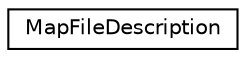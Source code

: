 digraph "Graphical Class Hierarchy"
{
  edge [fontname="Helvetica",fontsize="10",labelfontname="Helvetica",labelfontsize="10"];
  node [fontname="Helvetica",fontsize="10",shape=record];
  rankdir="LR";
  Node1 [label="MapFileDescription",height=0.2,width=0.4,color="black", fillcolor="white", style="filled",URL="$struct_map_file_description.html"];
}
